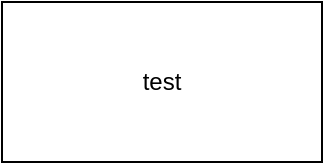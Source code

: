 <mxfile version="20.2.3" type="github">
  <diagram id="BBqtod2U-lPaepemYp6R" name="페이지-1">
    <mxGraphModel dx="1375" dy="728" grid="0" gridSize="10" guides="1" tooltips="1" connect="1" arrows="1" fold="1" page="0" pageScale="1" pageWidth="827" pageHeight="1169" math="0" shadow="0">
      <root>
        <mxCell id="0" />
        <mxCell id="1" parent="0" />
        <mxCell id="-cTyCgmaQRLAnvsdeqGp-1" value="test" style="rounded=0;whiteSpace=wrap;html=1;hachureGap=4;" vertex="1" parent="1">
          <mxGeometry x="120" y="247" width="160" height="80" as="geometry" />
        </mxCell>
      </root>
    </mxGraphModel>
  </diagram>
</mxfile>
